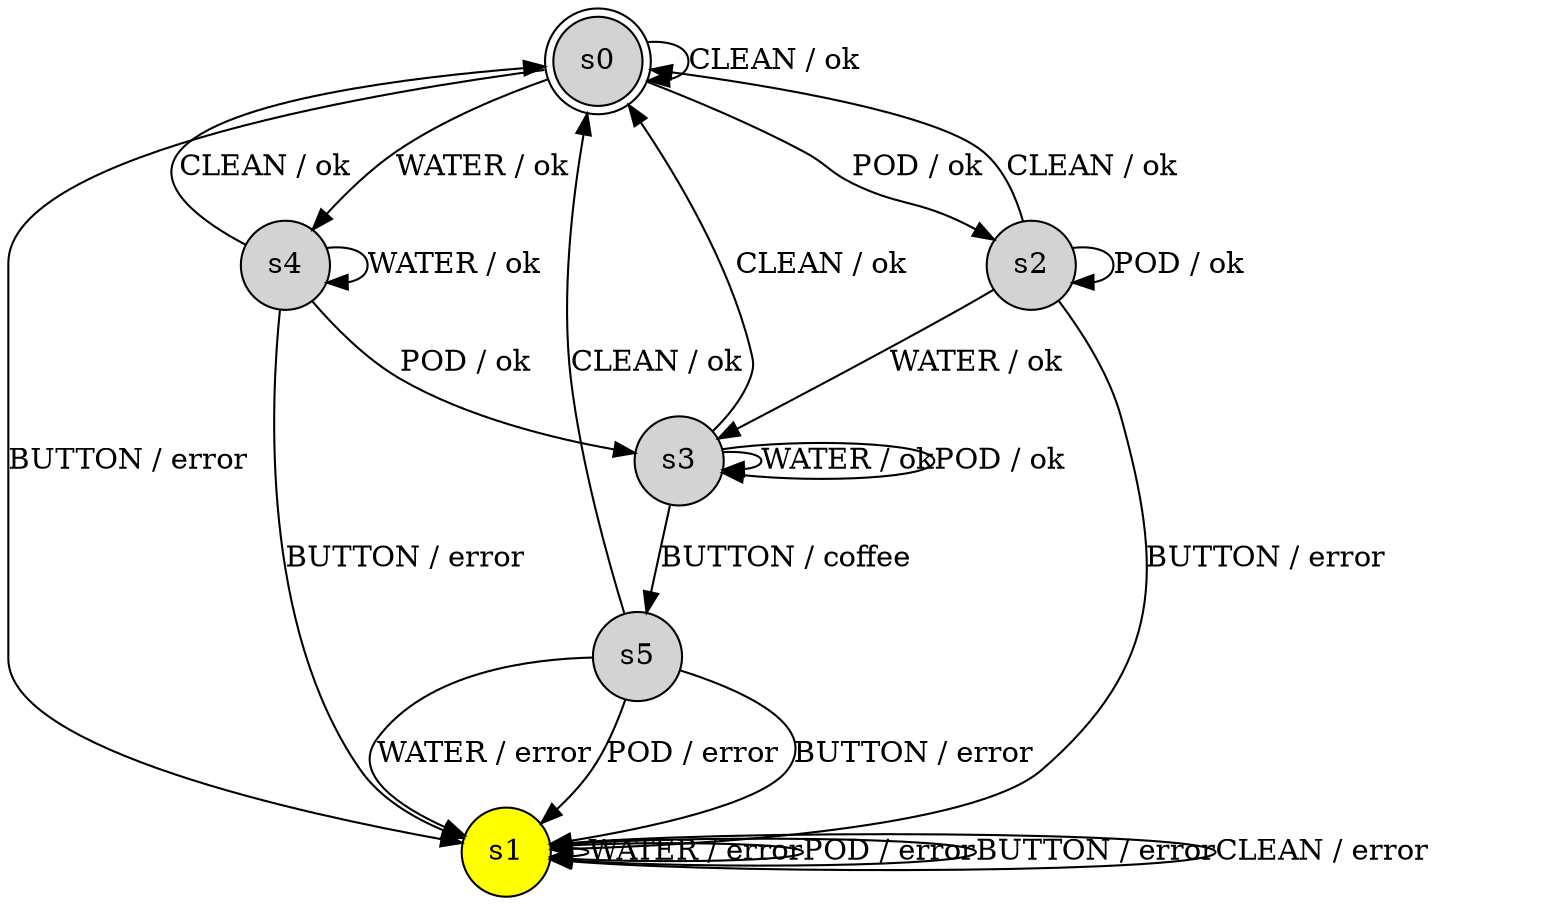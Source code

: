 digraph g {
        node [style=filled, shape=circle];
    	s0 [label="s0", shape=doublecircle];
    	s1 [label="s1", fillcolor="yellow"];
    	s2 [label="s2"];
    	s3 [label="s3"];
    	s4 [label="s4"];
    	s5 [label="s5"];


    	s0 -> s4 [label="WATER / ok"];
    	s0 -> s2 [label="POD / ok"];
    	s0 -> s1 [label="BUTTON / error"];
    	s0 -> s0 [label="CLEAN / ok"];
    	s1 -> s1 [label="WATER / error"];
    	s1 -> s1 [label="POD / error"];
    	s1 -> s1 [label="BUTTON / error"];
    	s1 -> s1 [label="CLEAN / error"];
    	s2 -> s3 [label="WATER / ok"];
    	s2 -> s2 [label="POD / ok"];
    	s2 -> s1 [label="BUTTON / error"];
    	s2 -> s0 [label="CLEAN / ok"];
    	s3 -> s3 [label="WATER / ok"];
    	s3 -> s3 [label="POD / ok"];
    	s3 -> s5 [label="BUTTON / coffee"];
    	s3 -> s0 [label="CLEAN / ok"];
    	s4 -> s4 [label="WATER / ok"];
    	s4 -> s3 [label="POD / ok"];
    	s4 -> s1 [label="BUTTON / error"];
    	s4 -> s0 [label="CLEAN / ok"];
    	s5 -> s1 [label="WATER / error"];
    	s5 -> s1 [label="POD / error"];
    	s5 -> s1 [label="BUTTON / error"];
    	s5 -> s0 [label="CLEAN / ok"];

    }

